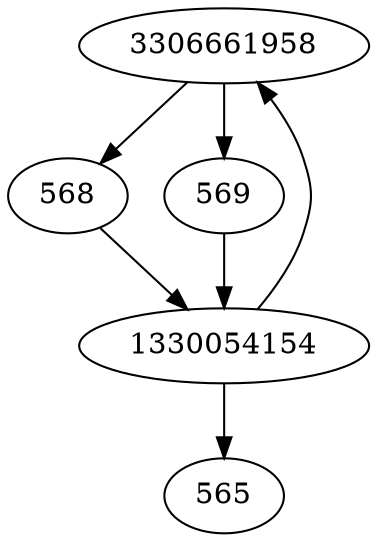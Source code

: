 strict digraph  {
3306661958;
1330054154;
565;
568;
569;
3306661958 -> 568;
3306661958 -> 569;
1330054154 -> 565;
1330054154 -> 3306661958;
568 -> 1330054154;
569 -> 1330054154;
}
